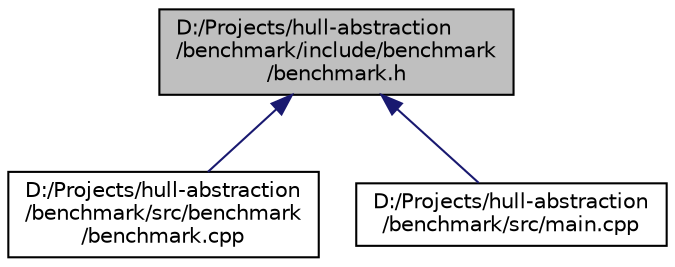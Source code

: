 digraph "D:/Projects/hull-abstraction/benchmark/include/benchmark/benchmark.h"
{
 // INTERACTIVE_SVG=YES
 // LATEX_PDF_SIZE
  edge [fontname="Helvetica",fontsize="10",labelfontname="Helvetica",labelfontsize="10"];
  node [fontname="Helvetica",fontsize="10",shape=record];
  Node1 [label="D:/Projects/hull-abstraction\l/benchmark/include/benchmark\l/benchmark.h",height=0.2,width=0.4,color="black", fillcolor="grey75", style="filled", fontcolor="black",tooltip="This file contains the declaration of the Benchmark class."];
  Node1 -> Node2 [dir="back",color="midnightblue",fontsize="10",style="solid",fontname="Helvetica"];
  Node2 [label="D:/Projects/hull-abstraction\l/benchmark/src/benchmark\l/benchmark.cpp",height=0.2,width=0.4,color="black", fillcolor="white", style="filled",URL="$benchmark_8cpp.html",tooltip=" "];
  Node1 -> Node3 [dir="back",color="midnightblue",fontsize="10",style="solid",fontname="Helvetica"];
  Node3 [label="D:/Projects/hull-abstraction\l/benchmark/src/main.cpp",height=0.2,width=0.4,color="black", fillcolor="white", style="filled",URL="$main_8cpp.html",tooltip=" "];
}
